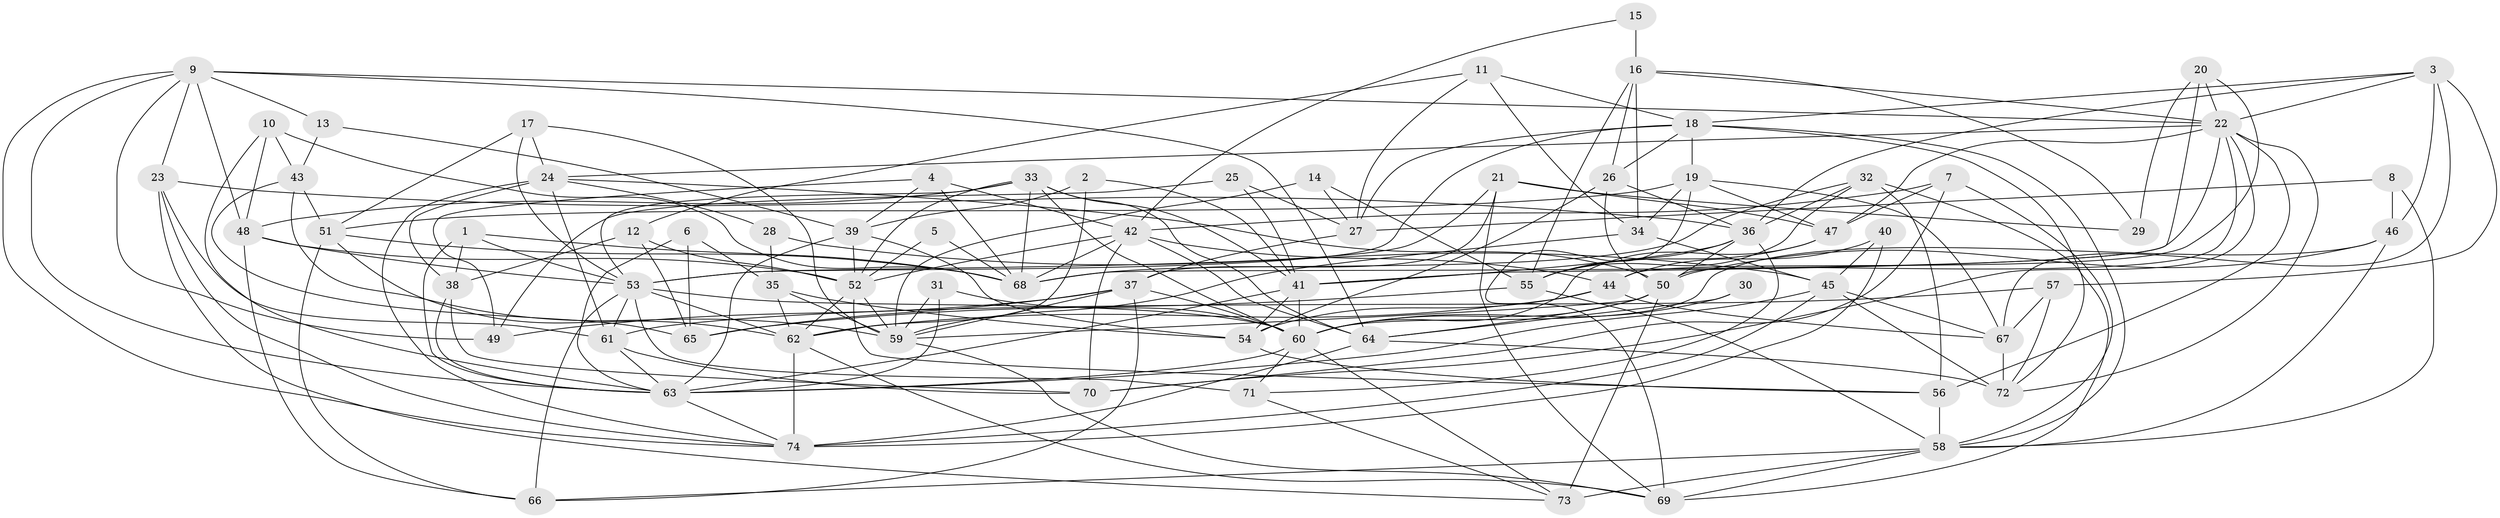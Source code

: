 // original degree distribution, {4: 0.2905405405405405, 3: 0.28378378378378377, 5: 0.17567567567567569, 6: 0.10135135135135136, 2: 0.11486486486486487, 8: 0.02027027027027027, 9: 0.006756756756756757, 7: 0.006756756756756757}
// Generated by graph-tools (version 1.1) at 2025/26/03/09/25 03:26:15]
// undirected, 74 vertices, 212 edges
graph export_dot {
graph [start="1"]
  node [color=gray90,style=filled];
  1;
  2;
  3;
  4;
  5;
  6;
  7;
  8;
  9;
  10;
  11;
  12;
  13;
  14;
  15;
  16;
  17;
  18;
  19;
  20;
  21;
  22;
  23;
  24;
  25;
  26;
  27;
  28;
  29;
  30;
  31;
  32;
  33;
  34;
  35;
  36;
  37;
  38;
  39;
  40;
  41;
  42;
  43;
  44;
  45;
  46;
  47;
  48;
  49;
  50;
  51;
  52;
  53;
  54;
  55;
  56;
  57;
  58;
  59;
  60;
  61;
  62;
  63;
  64;
  65;
  66;
  67;
  68;
  69;
  70;
  71;
  72;
  73;
  74;
  1 -- 38 [weight=1.0];
  1 -- 53 [weight=1.0];
  1 -- 63 [weight=1.0];
  1 -- 68 [weight=1.0];
  2 -- 39 [weight=1.0];
  2 -- 41 [weight=1.0];
  2 -- 62 [weight=1.0];
  3 -- 18 [weight=1.0];
  3 -- 22 [weight=1.0];
  3 -- 36 [weight=1.0];
  3 -- 46 [weight=2.0];
  3 -- 57 [weight=1.0];
  3 -- 67 [weight=1.0];
  4 -- 39 [weight=1.0];
  4 -- 42 [weight=1.0];
  4 -- 49 [weight=1.0];
  4 -- 68 [weight=1.0];
  5 -- 52 [weight=1.0];
  5 -- 68 [weight=1.0];
  6 -- 35 [weight=1.0];
  6 -- 63 [weight=1.0];
  6 -- 65 [weight=1.0];
  7 -- 42 [weight=1.0];
  7 -- 47 [weight=1.0];
  7 -- 58 [weight=1.0];
  7 -- 70 [weight=1.0];
  8 -- 27 [weight=1.0];
  8 -- 46 [weight=1.0];
  8 -- 58 [weight=1.0];
  9 -- 13 [weight=1.0];
  9 -- 22 [weight=1.0];
  9 -- 23 [weight=1.0];
  9 -- 48 [weight=1.0];
  9 -- 49 [weight=1.0];
  9 -- 63 [weight=1.0];
  9 -- 64 [weight=1.0];
  9 -- 74 [weight=1.0];
  10 -- 43 [weight=1.0];
  10 -- 48 [weight=1.0];
  10 -- 63 [weight=1.0];
  10 -- 68 [weight=1.0];
  11 -- 12 [weight=1.0];
  11 -- 18 [weight=1.0];
  11 -- 27 [weight=1.0];
  11 -- 34 [weight=1.0];
  12 -- 38 [weight=1.0];
  12 -- 52 [weight=1.0];
  12 -- 65 [weight=1.0];
  13 -- 39 [weight=1.0];
  13 -- 43 [weight=1.0];
  14 -- 27 [weight=1.0];
  14 -- 55 [weight=1.0];
  14 -- 59 [weight=1.0];
  15 -- 16 [weight=2.0];
  15 -- 42 [weight=1.0];
  16 -- 22 [weight=1.0];
  16 -- 26 [weight=1.0];
  16 -- 29 [weight=1.0];
  16 -- 34 [weight=1.0];
  16 -- 55 [weight=1.0];
  17 -- 24 [weight=1.0];
  17 -- 51 [weight=1.0];
  17 -- 53 [weight=1.0];
  17 -- 59 [weight=1.0];
  18 -- 19 [weight=1.0];
  18 -- 26 [weight=1.0];
  18 -- 27 [weight=1.0];
  18 -- 53 [weight=1.0];
  18 -- 58 [weight=1.0];
  18 -- 72 [weight=1.0];
  19 -- 34 [weight=1.0];
  19 -- 47 [weight=1.0];
  19 -- 51 [weight=1.0];
  19 -- 67 [weight=1.0];
  19 -- 69 [weight=1.0];
  20 -- 22 [weight=1.0];
  20 -- 29 [weight=1.0];
  20 -- 41 [weight=1.0];
  20 -- 44 [weight=1.0];
  21 -- 29 [weight=1.0];
  21 -- 37 [weight=1.0];
  21 -- 47 [weight=1.0];
  21 -- 53 [weight=1.0];
  21 -- 69 [weight=1.0];
  22 -- 24 [weight=1.0];
  22 -- 47 [weight=1.0];
  22 -- 50 [weight=1.0];
  22 -- 56 [weight=1.0];
  22 -- 68 [weight=1.0];
  22 -- 70 [weight=1.0];
  22 -- 72 [weight=1.0];
  23 -- 36 [weight=1.0];
  23 -- 61 [weight=1.0];
  23 -- 73 [weight=1.0];
  23 -- 74 [weight=1.0];
  24 -- 28 [weight=1.0];
  24 -- 38 [weight=1.0];
  24 -- 50 [weight=1.0];
  24 -- 61 [weight=1.0];
  24 -- 74 [weight=1.0];
  25 -- 27 [weight=1.0];
  25 -- 41 [weight=1.0];
  25 -- 49 [weight=1.0];
  26 -- 36 [weight=1.0];
  26 -- 50 [weight=1.0];
  26 -- 54 [weight=1.0];
  27 -- 37 [weight=1.0];
  28 -- 35 [weight=1.0];
  28 -- 45 [weight=1.0];
  30 -- 60 [weight=1.0];
  30 -- 64 [weight=1.0];
  31 -- 59 [weight=2.0];
  31 -- 60 [weight=1.0];
  31 -- 63 [weight=1.0];
  32 -- 36 [weight=1.0];
  32 -- 55 [weight=1.0];
  32 -- 56 [weight=1.0];
  32 -- 68 [weight=1.0];
  32 -- 69 [weight=1.0];
  33 -- 41 [weight=1.0];
  33 -- 48 [weight=1.0];
  33 -- 52 [weight=1.0];
  33 -- 53 [weight=1.0];
  33 -- 60 [weight=1.0];
  33 -- 64 [weight=1.0];
  33 -- 68 [weight=1.0];
  34 -- 45 [weight=1.0];
  34 -- 59 [weight=1.0];
  35 -- 54 [weight=1.0];
  35 -- 59 [weight=2.0];
  35 -- 62 [weight=1.0];
  36 -- 41 [weight=1.0];
  36 -- 50 [weight=1.0];
  36 -- 55 [weight=1.0];
  36 -- 71 [weight=1.0];
  37 -- 49 [weight=1.0];
  37 -- 59 [weight=1.0];
  37 -- 60 [weight=1.0];
  37 -- 65 [weight=1.0];
  37 -- 66 [weight=1.0];
  38 -- 63 [weight=1.0];
  38 -- 70 [weight=1.0];
  39 -- 52 [weight=1.0];
  39 -- 54 [weight=1.0];
  39 -- 63 [weight=1.0];
  40 -- 44 [weight=1.0];
  40 -- 45 [weight=1.0];
  40 -- 74 [weight=1.0];
  41 -- 54 [weight=1.0];
  41 -- 60 [weight=1.0];
  41 -- 63 [weight=1.0];
  42 -- 44 [weight=1.0];
  42 -- 52 [weight=1.0];
  42 -- 64 [weight=1.0];
  42 -- 68 [weight=1.0];
  42 -- 70 [weight=1.0];
  43 -- 51 [weight=1.0];
  43 -- 59 [weight=1.0];
  43 -- 65 [weight=1.0];
  44 -- 54 [weight=1.0];
  44 -- 62 [weight=1.0];
  44 -- 67 [weight=1.0];
  45 -- 63 [weight=1.0];
  45 -- 67 [weight=1.0];
  45 -- 72 [weight=1.0];
  45 -- 74 [weight=1.0];
  46 -- 50 [weight=1.0];
  46 -- 58 [weight=1.0];
  46 -- 60 [weight=1.0];
  47 -- 55 [weight=1.0];
  47 -- 60 [weight=1.0];
  48 -- 52 [weight=1.0];
  48 -- 53 [weight=1.0];
  48 -- 66 [weight=1.0];
  50 -- 59 [weight=1.0];
  50 -- 60 [weight=1.0];
  50 -- 64 [weight=1.0];
  50 -- 73 [weight=1.0];
  51 -- 62 [weight=1.0];
  51 -- 66 [weight=1.0];
  51 -- 68 [weight=1.0];
  52 -- 56 [weight=1.0];
  52 -- 59 [weight=1.0];
  52 -- 62 [weight=1.0];
  53 -- 60 [weight=2.0];
  53 -- 61 [weight=1.0];
  53 -- 62 [weight=1.0];
  53 -- 66 [weight=1.0];
  53 -- 71 [weight=1.0];
  54 -- 56 [weight=1.0];
  55 -- 58 [weight=1.0];
  55 -- 65 [weight=1.0];
  56 -- 58 [weight=2.0];
  57 -- 61 [weight=1.0];
  57 -- 67 [weight=1.0];
  57 -- 72 [weight=1.0];
  58 -- 66 [weight=1.0];
  58 -- 69 [weight=1.0];
  58 -- 73 [weight=1.0];
  59 -- 69 [weight=1.0];
  60 -- 63 [weight=1.0];
  60 -- 71 [weight=1.0];
  60 -- 73 [weight=1.0];
  61 -- 63 [weight=1.0];
  61 -- 70 [weight=1.0];
  62 -- 69 [weight=1.0];
  62 -- 74 [weight=2.0];
  63 -- 74 [weight=1.0];
  64 -- 72 [weight=1.0];
  64 -- 74 [weight=1.0];
  67 -- 72 [weight=2.0];
  71 -- 73 [weight=1.0];
}
